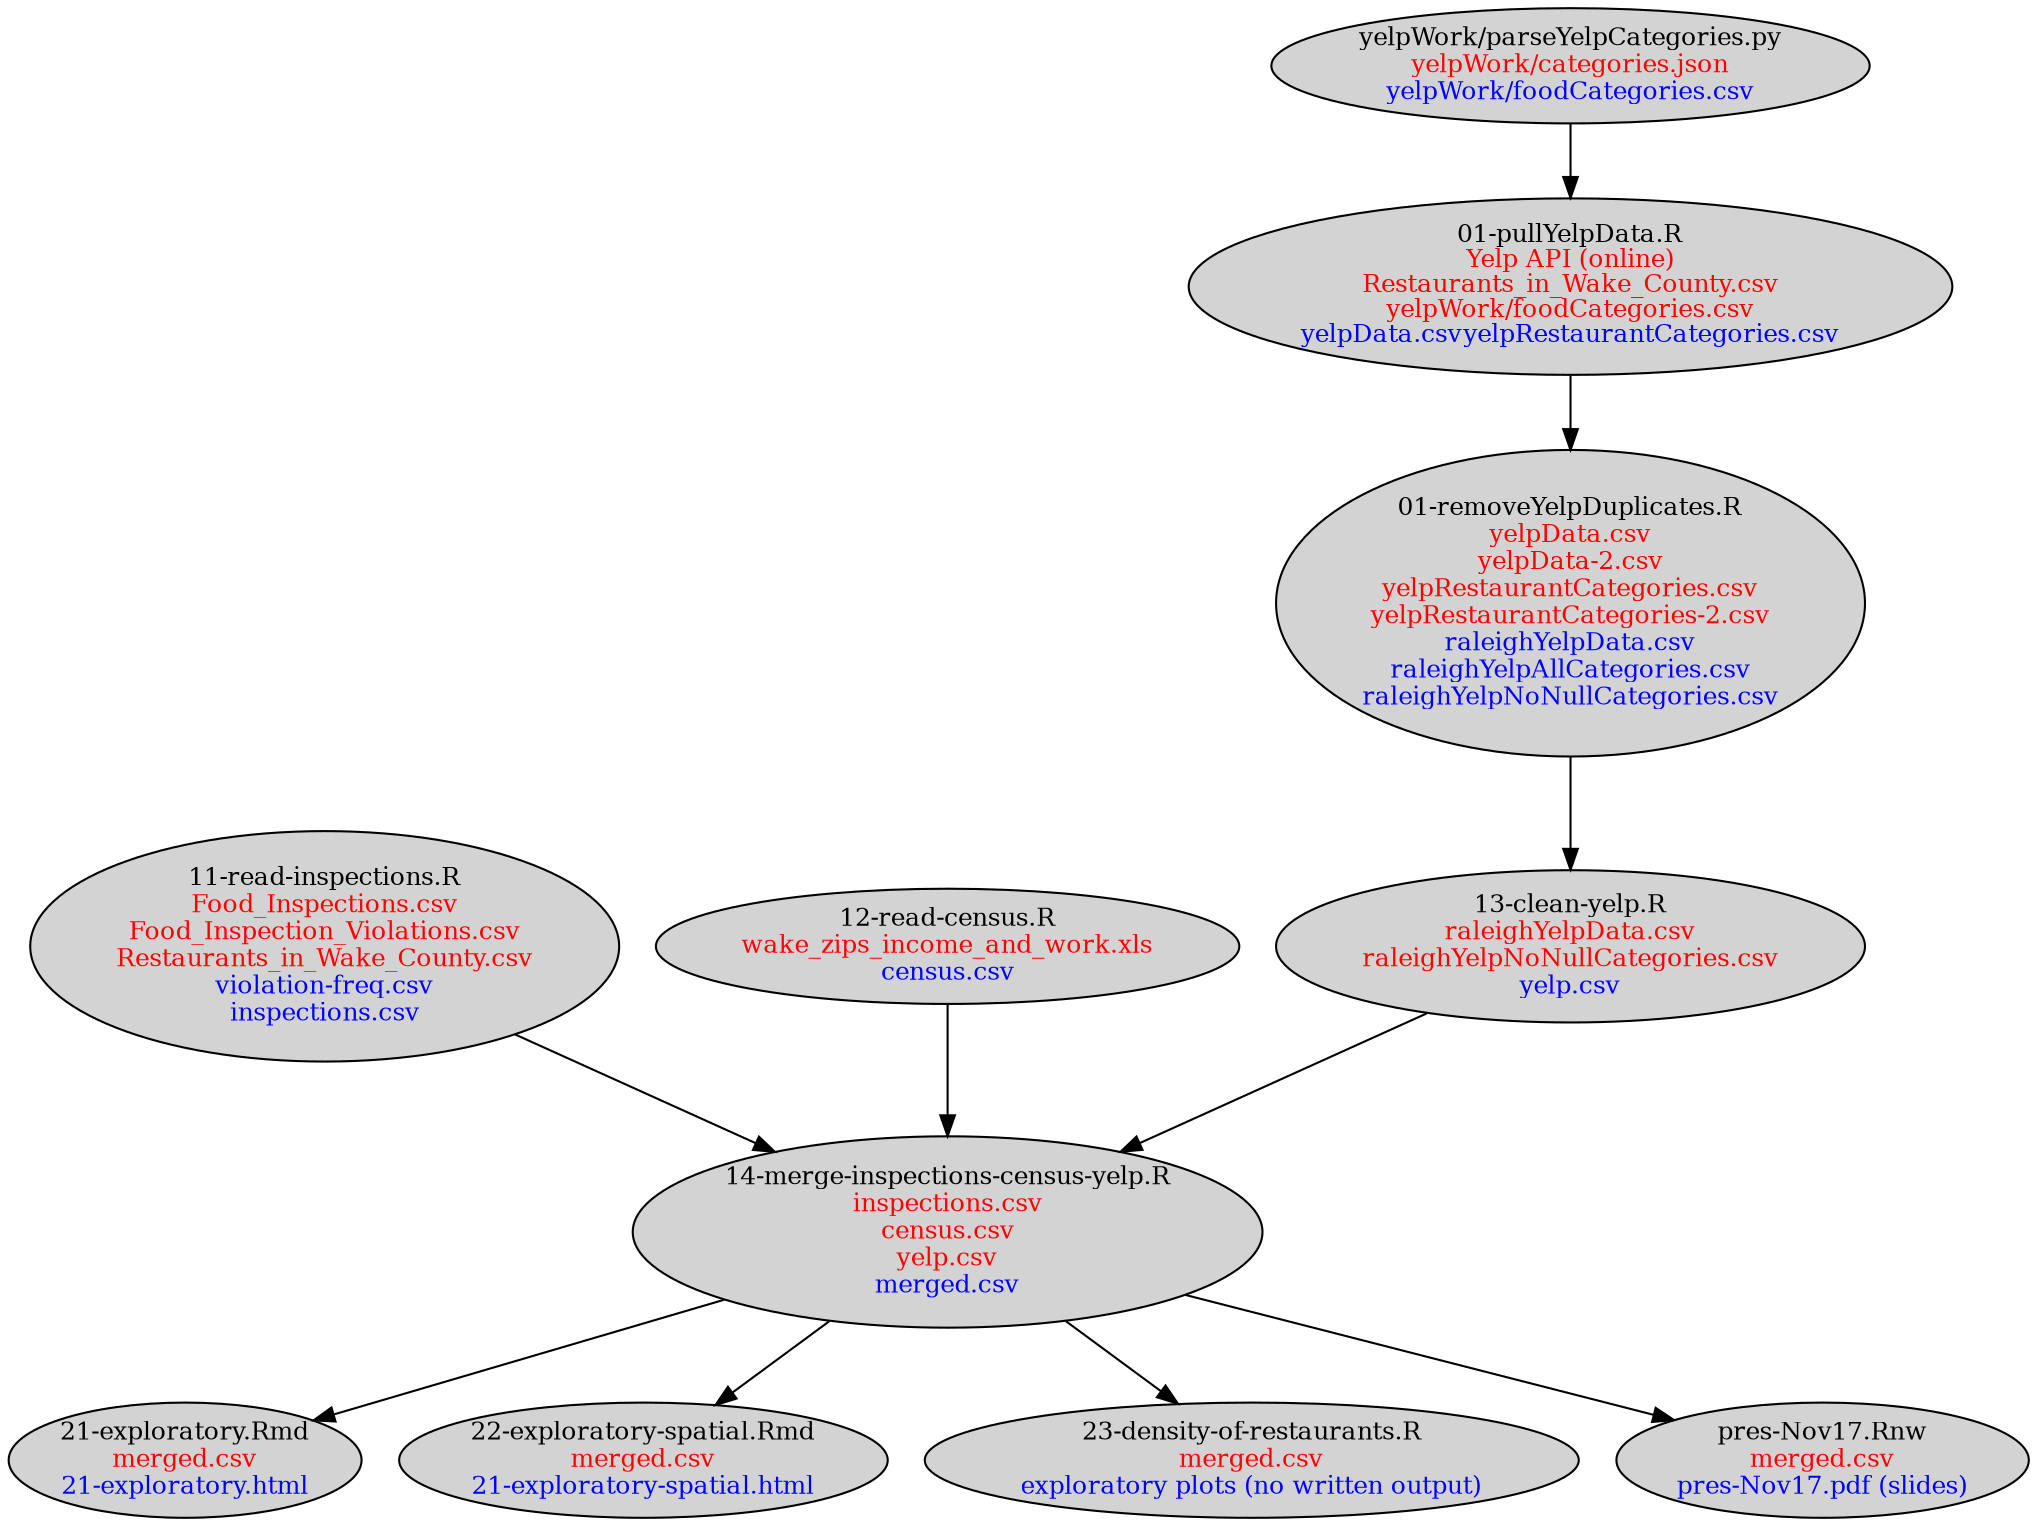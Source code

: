 // To generate graph as SVG:
// dot -Tsvg dep.dot > dep.svg
// From R, from within main project directory: system("dot -Tsvg raleigh/doc/workflow.dot > raleigh/doc/workflow.svg")
// Slightlier fancier version: system("unflatten -l 1 raleigh/doc/workflow.dot | dot -Tpng -o raleigh/doc/workflow.png")
// DiagrammeR::grViz("raleigh/doc/workflow.dot")
digraph Workflow {
  # Nodes. 
  
  {
  ratio = "compress"
  nodesep = 0.1
  
  # Nodes 
  node [margin=0 fontcolor=black fontsize=12 width=0.5 shape=ellipse style=filled] 
  
  readInspections [label=<11-read-inspections.R<br/>
<font color="red">Food_Inspections.csv</font><br/>
<font color="red">Food_Inspection_Violations.csv</font><br/>
<font color="red">Restaurants_in_Wake_County.csv</font><br/>
<font color="blue">violation-freq.csv</font><br/>
<font color="blue">inspections.csv</font>>]
  readCensus [label=<12-read-census.R<br/>
<font color="red">wake_zips_income_and_work.xls</font><br/>
<font color="blue">census.csv</font>>]
  yelpWork [label=<yelpWork/parseYelpCategories.py<br/>
<font color="red">yelpWork/categories.json</font><br/>
<font color="blue">yelpWork/foodCategories.csv</font>>]
  pullYelp [label=<01-pullYelpData.R<br/>
<font color="red">Yelp API (online)</font><br/>
<font color="red">Restaurants_in_Wake_County.csv</font><br/>
<font color="red">yelpWork/foodCategories.csv</font><br/>
<font color="blue">yelpData.csv</font>
<font color="blue">yelpRestaurantCategories.csv</font>
>]
  removeYelpDuplicates [label=<01-removeYelpDuplicates.R<br/>
<font color="red">yelpData.csv</font><br/>
<font color="red">yelpData-2.csv</font><br/>
<font color="red">yelpRestaurantCategories.csv</font><br/>
<font color="red">yelpRestaurantCategories-2.csv</font><br/>
<font color="blue">raleighYelpData.csv</font><br/>
<font color="blue">raleighYelpAllCategories.csv</font><br/>
<font color="blue">raleighYelpNoNullCategories.csv</font>
>]
  cleanYelp [label=<13-clean-yelp.R<br/>
<font color="red">raleighYelpData.csv</font><br/>
<font color="red">raleighYelpNoNullCategories.csv</font><br/>
<font color="blue">yelp.csv</font>>]
  mergeInspectionsCensusYelp [label=<14-merge-inspections-census-yelp.R<br/>
<font color="red">inspections.csv</font><br/>
<font color="red">census.csv</font><br/>
<font color="red">yelp.csv</font><br/>
<font color="blue">merged.csv</font>>]
  exploratory [label=<21-exploratory.Rmd<br/>
<font color="red">merged.csv</font><br/>
<font color="blue">21-exploratory.html</font>>]
  exploratorySpatial [label=<22-exploratory-spatial.Rmd<br/>
<font color="red">merged.csv</font><br/>
<font color="blue">21-exploratory-spatial.html</font>>]
  restaurantDensity [label=<23-density-of-restaurants.R<br/>
<font color="red">merged.csv</font><br/>
<font color="blue">exploratory plots (no written output)</font>>]
  presNov17 [label=<pres-Nov17.Rnw<br/>
<font color="red">merged.csv</font><br/>
<font color="blue">pres-Nov17.pdf (slides)</font>>]
  }
  
  # Edges. 
  
  yelpWork -> pullYelp
  pullYelp -> removeYelpDuplicates
  removeYelpDuplicates -> cleanYelp
  readInspections -> mergeInspectionsCensusYelp
  readCensus -> mergeInspectionsCensusYelp
  cleanYelp -> mergeInspectionsCensusYelp
  mergeInspectionsCensusYelp -> exploratory
  mergeInspectionsCensusYelp -> exploratorySpatial
  mergeInspectionsCensusYelp -> restaurantDensity
  mergeInspectionsCensusYelp -> presNov17
  
}
